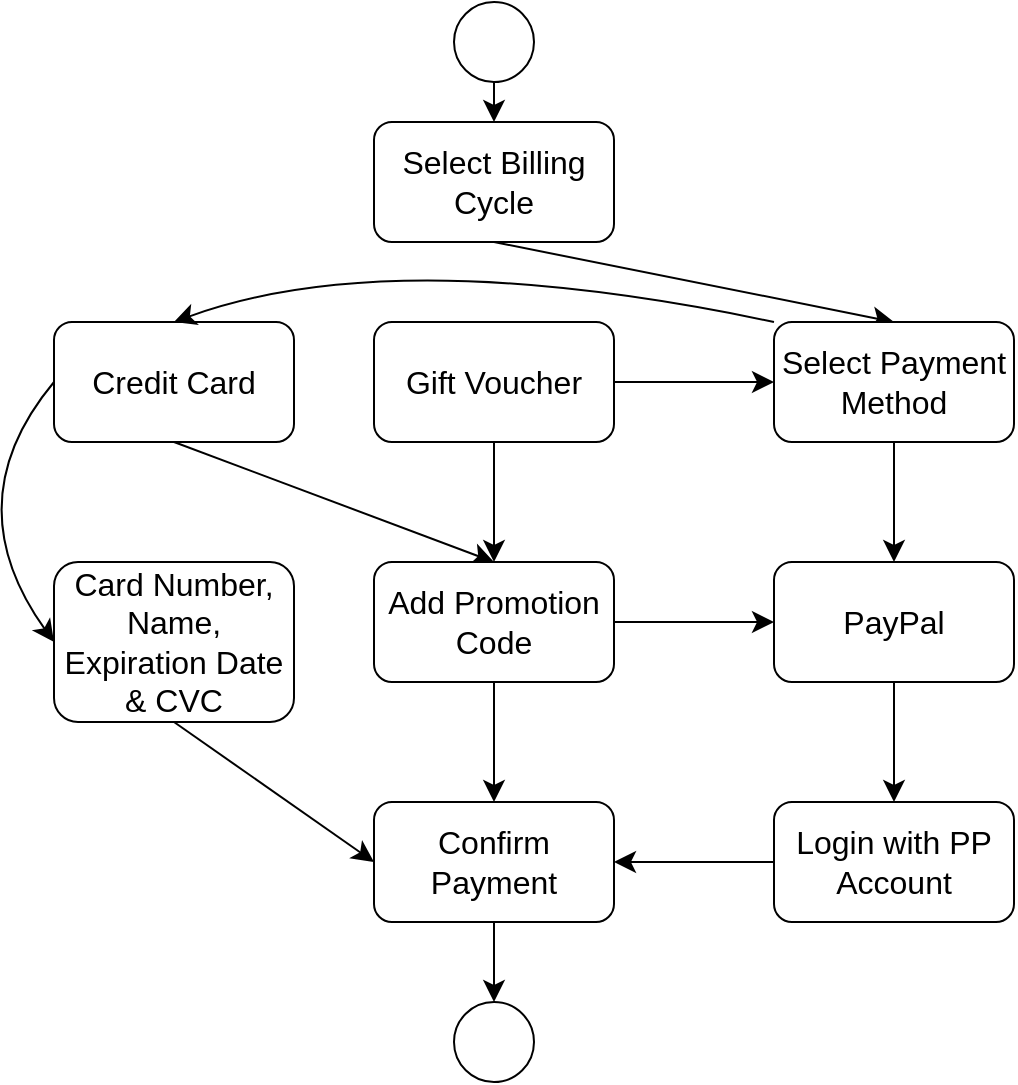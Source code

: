 <mxfile version="21.1.8" type="device">
  <diagram name="Page-1" id="3qFU4S_pnbVVRdqemHa-">
    <mxGraphModel dx="744" dy="876" grid="1" gridSize="10" guides="1" tooltips="1" connect="1" arrows="1" fold="1" page="1" pageScale="1" pageWidth="827" pageHeight="1169" math="0" shadow="0">
      <root>
        <mxCell id="0" />
        <mxCell id="1" parent="0" />
        <mxCell id="M1WHwY8MU-23IIEodOhO-11" style="edgeStyle=none;curved=1;rounded=0;orthogonalLoop=1;jettySize=auto;html=1;exitX=0.5;exitY=1;exitDx=0;exitDy=0;entryX=0.5;entryY=0;entryDx=0;entryDy=0;fontSize=12;startSize=8;endSize=8;" edge="1" parent="1" source="M1WHwY8MU-23IIEodOhO-1" target="M1WHwY8MU-23IIEodOhO-3">
          <mxGeometry relative="1" as="geometry" />
        </mxCell>
        <mxCell id="M1WHwY8MU-23IIEodOhO-1" value="" style="ellipse;whiteSpace=wrap;html=1;aspect=fixed;fontSize=16;" vertex="1" parent="1">
          <mxGeometry x="240" width="40" height="40" as="geometry" />
        </mxCell>
        <mxCell id="M1WHwY8MU-23IIEodOhO-13" style="edgeStyle=none;curved=1;rounded=0;orthogonalLoop=1;jettySize=auto;html=1;exitX=1;exitY=0.5;exitDx=0;exitDy=0;entryX=0;entryY=0.5;entryDx=0;entryDy=0;fontSize=12;startSize=8;endSize=8;" edge="1" parent="1" source="M1WHwY8MU-23IIEodOhO-2" target="M1WHwY8MU-23IIEodOhO-7">
          <mxGeometry relative="1" as="geometry" />
        </mxCell>
        <mxCell id="M1WHwY8MU-23IIEodOhO-21" style="edgeStyle=none;curved=1;rounded=0;orthogonalLoop=1;jettySize=auto;html=1;exitX=0.5;exitY=1;exitDx=0;exitDy=0;entryX=0.5;entryY=0;entryDx=0;entryDy=0;fontSize=12;startSize=8;endSize=8;" edge="1" parent="1" source="M1WHwY8MU-23IIEodOhO-2" target="M1WHwY8MU-23IIEodOhO-6">
          <mxGeometry relative="1" as="geometry" />
        </mxCell>
        <mxCell id="M1WHwY8MU-23IIEodOhO-2" value="Gift Voucher" style="rounded=1;whiteSpace=wrap;html=1;fontSize=16;" vertex="1" parent="1">
          <mxGeometry x="200" y="160" width="120" height="60" as="geometry" />
        </mxCell>
        <mxCell id="M1WHwY8MU-23IIEodOhO-12" style="edgeStyle=none;curved=1;rounded=0;orthogonalLoop=1;jettySize=auto;html=1;exitX=0.5;exitY=1;exitDx=0;exitDy=0;entryX=0.5;entryY=0;entryDx=0;entryDy=0;fontSize=12;startSize=8;endSize=8;" edge="1" parent="1" source="M1WHwY8MU-23IIEodOhO-3" target="M1WHwY8MU-23IIEodOhO-7">
          <mxGeometry relative="1" as="geometry" />
        </mxCell>
        <mxCell id="M1WHwY8MU-23IIEodOhO-3" value="Select Billing Cycle" style="rounded=1;whiteSpace=wrap;html=1;fontSize=16;" vertex="1" parent="1">
          <mxGeometry x="200" y="60" width="120" height="60" as="geometry" />
        </mxCell>
        <mxCell id="M1WHwY8MU-23IIEodOhO-17" style="edgeStyle=none;curved=1;rounded=0;orthogonalLoop=1;jettySize=auto;html=1;exitX=0;exitY=0.5;exitDx=0;exitDy=0;entryX=0;entryY=0.5;entryDx=0;entryDy=0;fontSize=12;startSize=8;endSize=8;" edge="1" parent="1" source="M1WHwY8MU-23IIEodOhO-4" target="M1WHwY8MU-23IIEodOhO-5">
          <mxGeometry relative="1" as="geometry">
            <Array as="points">
              <mxPoint x="-10" y="250" />
            </Array>
          </mxGeometry>
        </mxCell>
        <mxCell id="M1WHwY8MU-23IIEodOhO-25" style="edgeStyle=none;curved=1;rounded=0;orthogonalLoop=1;jettySize=auto;html=1;exitX=0.5;exitY=1;exitDx=0;exitDy=0;entryX=0.5;entryY=0;entryDx=0;entryDy=0;fontSize=12;startSize=8;endSize=8;" edge="1" parent="1" source="M1WHwY8MU-23IIEodOhO-4" target="M1WHwY8MU-23IIEodOhO-6">
          <mxGeometry relative="1" as="geometry" />
        </mxCell>
        <mxCell id="M1WHwY8MU-23IIEodOhO-4" value="Credit Card" style="rounded=1;whiteSpace=wrap;html=1;fontSize=16;" vertex="1" parent="1">
          <mxGeometry x="40" y="160" width="120" height="60" as="geometry" />
        </mxCell>
        <mxCell id="M1WHwY8MU-23IIEodOhO-27" style="edgeStyle=none;curved=1;rounded=0;orthogonalLoop=1;jettySize=auto;html=1;exitX=0.5;exitY=1;exitDx=0;exitDy=0;fontSize=12;startSize=8;endSize=8;entryX=0;entryY=0.5;entryDx=0;entryDy=0;" edge="1" parent="1" source="M1WHwY8MU-23IIEodOhO-5" target="M1WHwY8MU-23IIEodOhO-10">
          <mxGeometry relative="1" as="geometry">
            <mxPoint x="100" y="520" as="targetPoint" />
          </mxGeometry>
        </mxCell>
        <mxCell id="M1WHwY8MU-23IIEodOhO-5" value="Card Number, Name, Expiration Date &amp;amp; CVC" style="rounded=1;whiteSpace=wrap;html=1;fontSize=16;" vertex="1" parent="1">
          <mxGeometry x="40" y="280" width="120" height="80" as="geometry" />
        </mxCell>
        <mxCell id="M1WHwY8MU-23IIEodOhO-26" style="edgeStyle=none;curved=1;rounded=0;orthogonalLoop=1;jettySize=auto;html=1;exitX=1;exitY=0.5;exitDx=0;exitDy=0;entryX=0;entryY=0.5;entryDx=0;entryDy=0;fontSize=12;startSize=8;endSize=8;" edge="1" parent="1" source="M1WHwY8MU-23IIEodOhO-6" target="M1WHwY8MU-23IIEodOhO-8">
          <mxGeometry relative="1" as="geometry" />
        </mxCell>
        <mxCell id="M1WHwY8MU-23IIEodOhO-28" style="edgeStyle=none;curved=1;rounded=0;orthogonalLoop=1;jettySize=auto;html=1;exitX=0.5;exitY=1;exitDx=0;exitDy=0;entryX=0.5;entryY=0;entryDx=0;entryDy=0;fontSize=12;startSize=8;endSize=8;" edge="1" parent="1" source="M1WHwY8MU-23IIEodOhO-6" target="M1WHwY8MU-23IIEodOhO-10">
          <mxGeometry relative="1" as="geometry" />
        </mxCell>
        <mxCell id="M1WHwY8MU-23IIEodOhO-6" value="Add Promotion Code" style="rounded=1;whiteSpace=wrap;html=1;fontSize=16;" vertex="1" parent="1">
          <mxGeometry x="200" y="280" width="120" height="60" as="geometry" />
        </mxCell>
        <mxCell id="M1WHwY8MU-23IIEodOhO-19" style="edgeStyle=none;curved=1;rounded=0;orthogonalLoop=1;jettySize=auto;html=1;exitX=0.5;exitY=1;exitDx=0;exitDy=0;entryX=0.5;entryY=0;entryDx=0;entryDy=0;fontSize=12;startSize=8;endSize=8;" edge="1" parent="1" source="M1WHwY8MU-23IIEodOhO-7" target="M1WHwY8MU-23IIEodOhO-8">
          <mxGeometry relative="1" as="geometry" />
        </mxCell>
        <mxCell id="M1WHwY8MU-23IIEodOhO-31" style="edgeStyle=none;curved=1;rounded=0;orthogonalLoop=1;jettySize=auto;html=1;exitX=0;exitY=0;exitDx=0;exitDy=0;entryX=0.5;entryY=0;entryDx=0;entryDy=0;fontSize=12;startSize=8;endSize=8;" edge="1" parent="1" source="M1WHwY8MU-23IIEodOhO-7" target="M1WHwY8MU-23IIEodOhO-4">
          <mxGeometry relative="1" as="geometry">
            <Array as="points">
              <mxPoint x="210" y="120" />
            </Array>
          </mxGeometry>
        </mxCell>
        <mxCell id="M1WHwY8MU-23IIEodOhO-7" value="Select Payment Method" style="rounded=1;whiteSpace=wrap;html=1;fontSize=16;" vertex="1" parent="1">
          <mxGeometry x="400" y="160" width="120" height="60" as="geometry" />
        </mxCell>
        <mxCell id="M1WHwY8MU-23IIEodOhO-20" style="edgeStyle=none;curved=1;rounded=0;orthogonalLoop=1;jettySize=auto;html=1;exitX=0.5;exitY=1;exitDx=0;exitDy=0;entryX=0.5;entryY=0;entryDx=0;entryDy=0;fontSize=12;startSize=8;endSize=8;" edge="1" parent="1" source="M1WHwY8MU-23IIEodOhO-8" target="M1WHwY8MU-23IIEodOhO-9">
          <mxGeometry relative="1" as="geometry" />
        </mxCell>
        <mxCell id="M1WHwY8MU-23IIEodOhO-8" value="PayPal" style="rounded=1;whiteSpace=wrap;html=1;fontSize=16;" vertex="1" parent="1">
          <mxGeometry x="400" y="280" width="120" height="60" as="geometry" />
        </mxCell>
        <mxCell id="M1WHwY8MU-23IIEodOhO-32" style="edgeStyle=none;curved=1;rounded=0;orthogonalLoop=1;jettySize=auto;html=1;exitX=0;exitY=0.5;exitDx=0;exitDy=0;entryX=1;entryY=0.5;entryDx=0;entryDy=0;fontSize=12;startSize=8;endSize=8;" edge="1" parent="1" source="M1WHwY8MU-23IIEodOhO-9" target="M1WHwY8MU-23IIEodOhO-10">
          <mxGeometry relative="1" as="geometry" />
        </mxCell>
        <mxCell id="M1WHwY8MU-23IIEodOhO-9" value="Login with PP Account" style="rounded=1;whiteSpace=wrap;html=1;fontSize=16;" vertex="1" parent="1">
          <mxGeometry x="400" y="400" width="120" height="60" as="geometry" />
        </mxCell>
        <mxCell id="M1WHwY8MU-23IIEodOhO-35" style="edgeStyle=none;curved=1;rounded=0;orthogonalLoop=1;jettySize=auto;html=1;exitX=0.5;exitY=1;exitDx=0;exitDy=0;entryX=0.5;entryY=0;entryDx=0;entryDy=0;fontSize=12;startSize=8;endSize=8;" edge="1" parent="1" source="M1WHwY8MU-23IIEodOhO-10" target="M1WHwY8MU-23IIEodOhO-34">
          <mxGeometry relative="1" as="geometry" />
        </mxCell>
        <mxCell id="M1WHwY8MU-23IIEodOhO-10" value="Confirm Payment" style="rounded=1;whiteSpace=wrap;html=1;fontSize=16;" vertex="1" parent="1">
          <mxGeometry x="200" y="400" width="120" height="60" as="geometry" />
        </mxCell>
        <mxCell id="M1WHwY8MU-23IIEodOhO-34" value="" style="ellipse;whiteSpace=wrap;html=1;aspect=fixed;fontSize=16;" vertex="1" parent="1">
          <mxGeometry x="240" y="500" width="40" height="40" as="geometry" />
        </mxCell>
      </root>
    </mxGraphModel>
  </diagram>
</mxfile>
